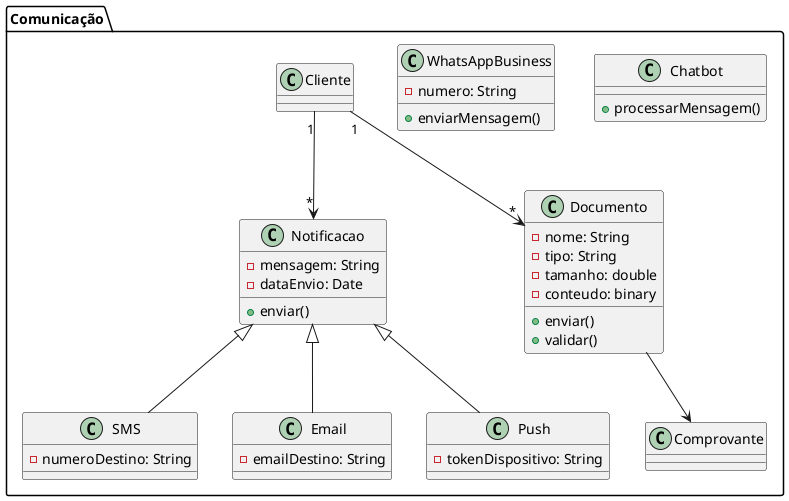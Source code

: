 @startuml comunicacao

package "Comunicação" {
  class Notificacao {
    - mensagem: String
    - dataEnvio: Date
    + enviar()
  }

  class SMS extends Notificacao {
    - numeroDestino: String
  }

  class Email extends Notificacao {
    - emailDestino: String
  }

  class Push extends Notificacao {
    - tokenDispositivo: String
  }

  class Documento {
    - nome: String
    - tipo: String
    - tamanho: double
    - conteudo: binary
    + enviar()
    + validar()
  }

  class Chatbot {
    + processarMensagem()
  }

  class WhatsAppBusiness {
    - numero: String
    + enviarMensagem()
  }

  ' Relacionamentos
  Cliente "1" --> "*" Documento
  Cliente "1" --> "*" Notificacao
  Documento --> Comprovante

}

@enduml

